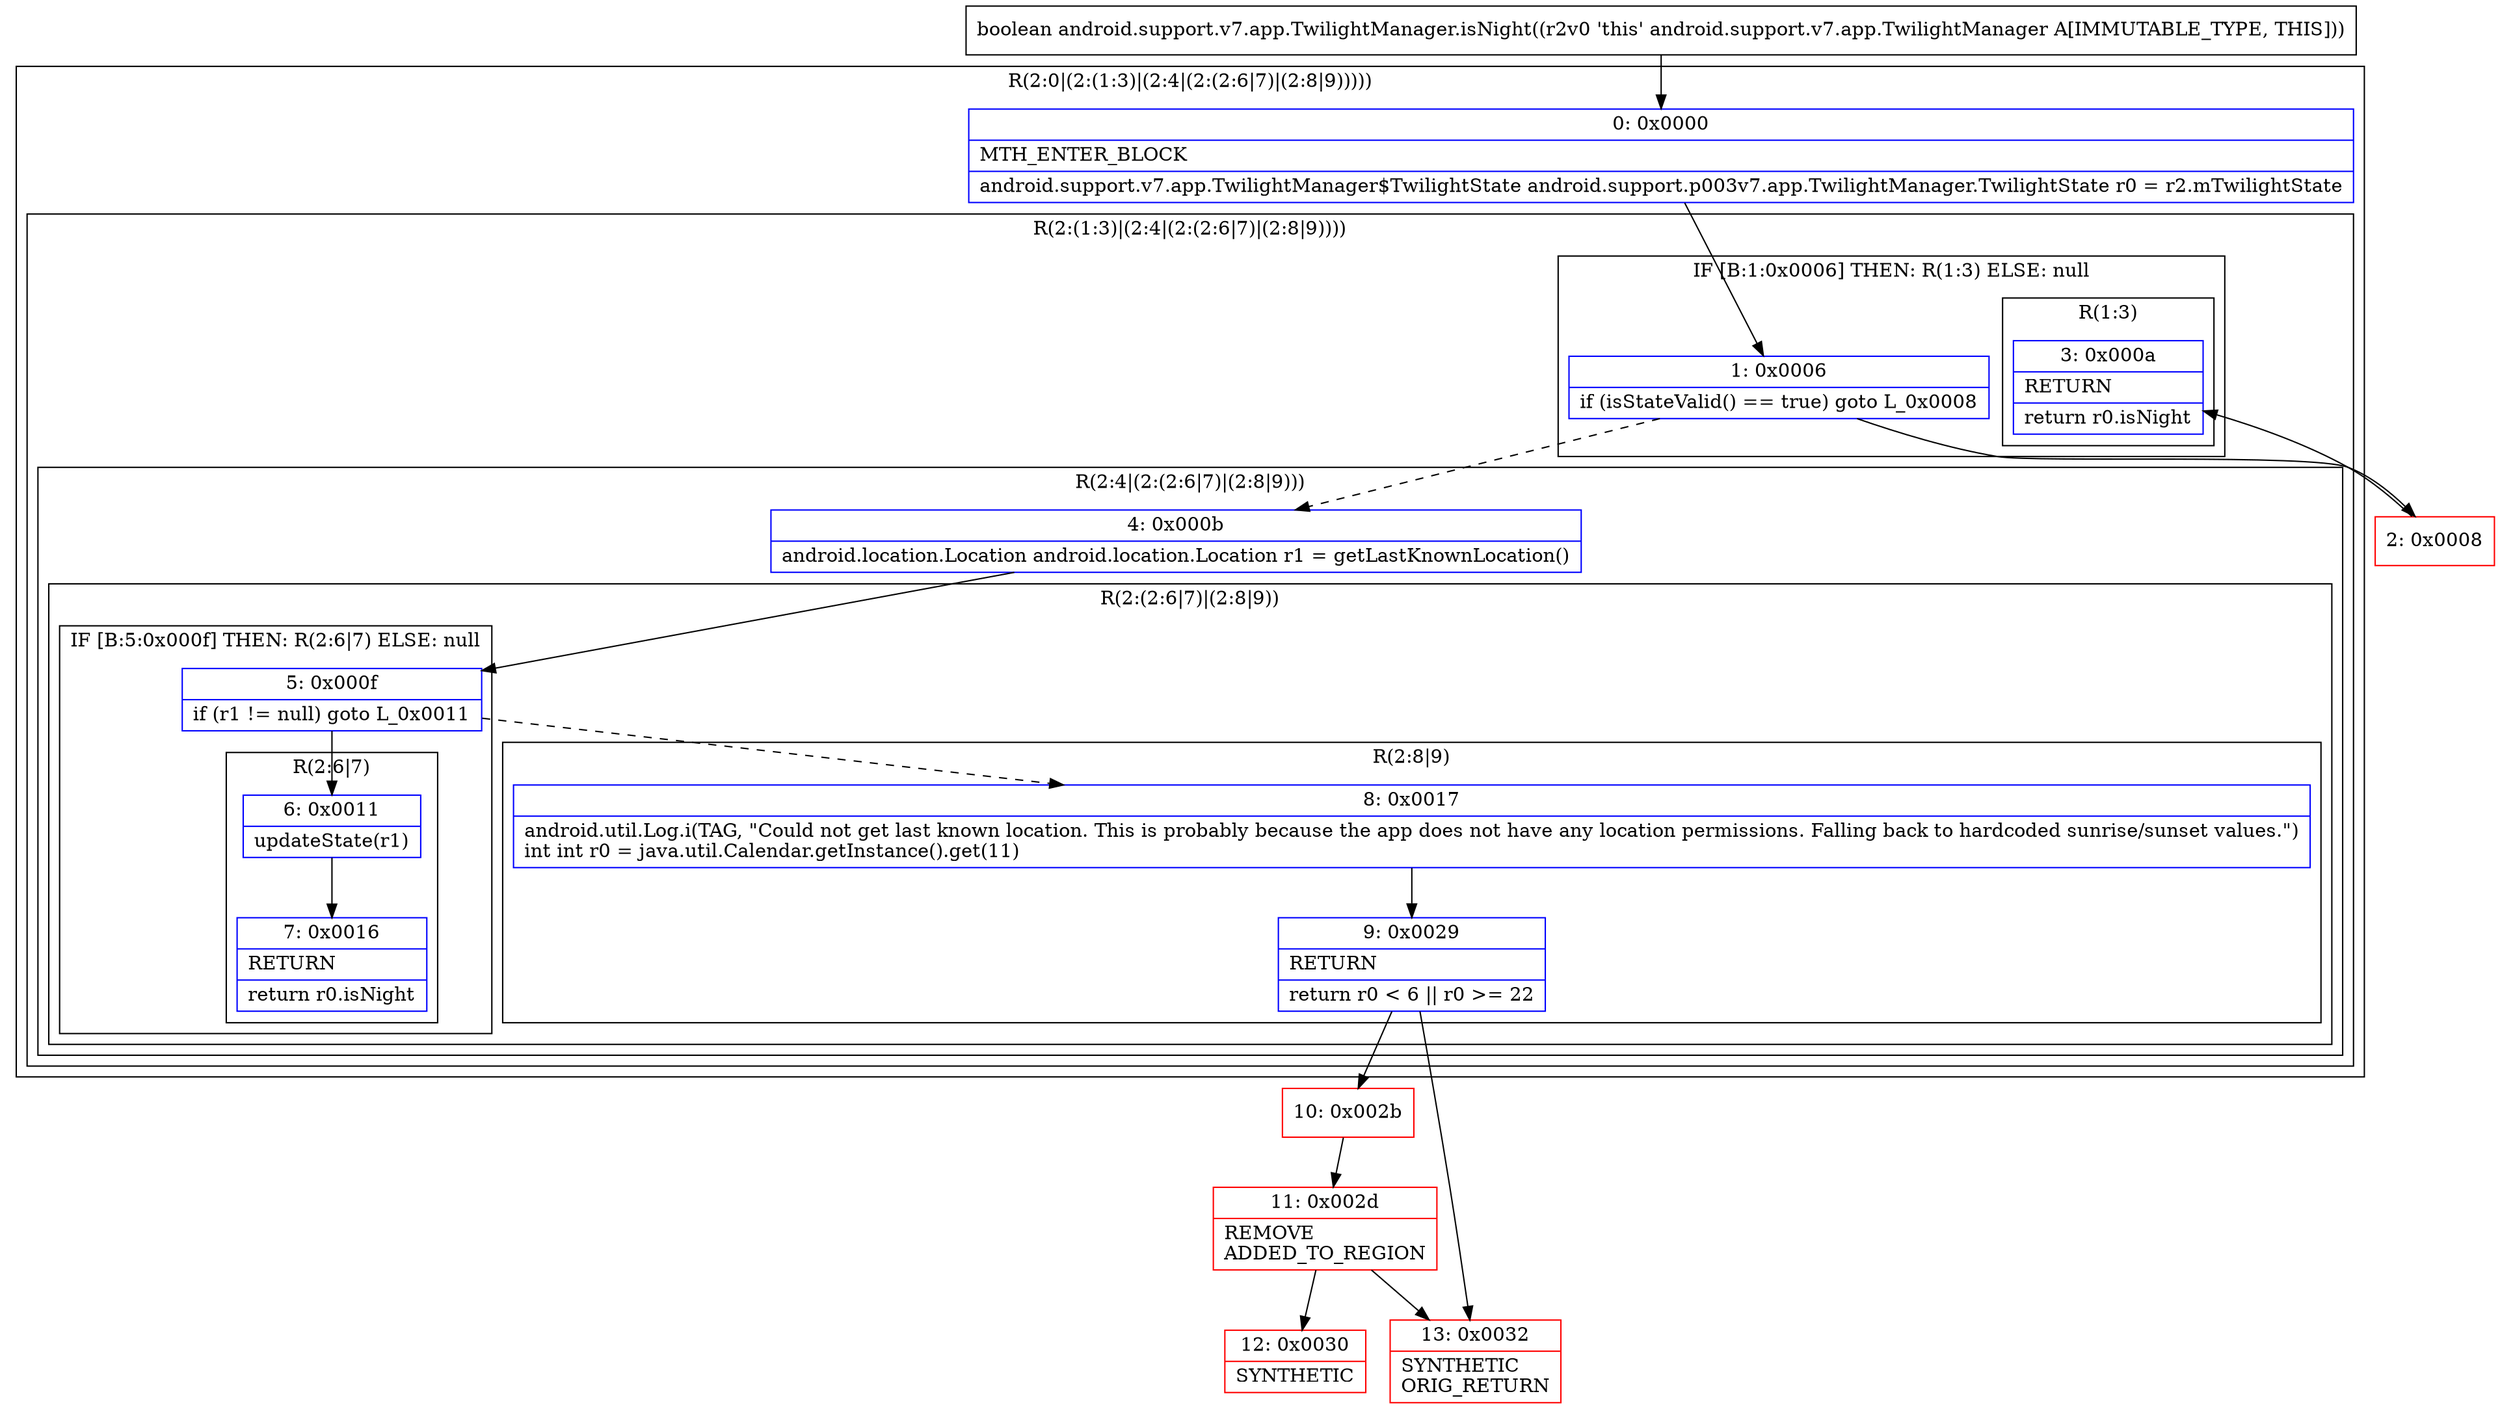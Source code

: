 digraph "CFG forandroid.support.v7.app.TwilightManager.isNight()Z" {
subgraph cluster_Region_1138105429 {
label = "R(2:0|(2:(1:3)|(2:4|(2:(2:6|7)|(2:8|9)))))";
node [shape=record,color=blue];
Node_0 [shape=record,label="{0\:\ 0x0000|MTH_ENTER_BLOCK\l|android.support.v7.app.TwilightManager$TwilightState android.support.p003v7.app.TwilightManager.TwilightState r0 = r2.mTwilightState\l}"];
subgraph cluster_Region_703427942 {
label = "R(2:(1:3)|(2:4|(2:(2:6|7)|(2:8|9))))";
node [shape=record,color=blue];
subgraph cluster_IfRegion_1310567790 {
label = "IF [B:1:0x0006] THEN: R(1:3) ELSE: null";
node [shape=record,color=blue];
Node_1 [shape=record,label="{1\:\ 0x0006|if (isStateValid() == true) goto L_0x0008\l}"];
subgraph cluster_Region_1652943000 {
label = "R(1:3)";
node [shape=record,color=blue];
Node_3 [shape=record,label="{3\:\ 0x000a|RETURN\l|return r0.isNight\l}"];
}
}
subgraph cluster_Region_1093551784 {
label = "R(2:4|(2:(2:6|7)|(2:8|9)))";
node [shape=record,color=blue];
Node_4 [shape=record,label="{4\:\ 0x000b|android.location.Location android.location.Location r1 = getLastKnownLocation()\l}"];
subgraph cluster_Region_162851676 {
label = "R(2:(2:6|7)|(2:8|9))";
node [shape=record,color=blue];
subgraph cluster_IfRegion_845799020 {
label = "IF [B:5:0x000f] THEN: R(2:6|7) ELSE: null";
node [shape=record,color=blue];
Node_5 [shape=record,label="{5\:\ 0x000f|if (r1 != null) goto L_0x0011\l}"];
subgraph cluster_Region_842711239 {
label = "R(2:6|7)";
node [shape=record,color=blue];
Node_6 [shape=record,label="{6\:\ 0x0011|updateState(r1)\l}"];
Node_7 [shape=record,label="{7\:\ 0x0016|RETURN\l|return r0.isNight\l}"];
}
}
subgraph cluster_Region_2137334161 {
label = "R(2:8|9)";
node [shape=record,color=blue];
Node_8 [shape=record,label="{8\:\ 0x0017|android.util.Log.i(TAG, \"Could not get last known location. This is probably because the app does not have any location permissions. Falling back to hardcoded sunrise\/sunset values.\")\lint int r0 = java.util.Calendar.getInstance().get(11)\l}"];
Node_9 [shape=record,label="{9\:\ 0x0029|RETURN\l|return r0 \< 6 \|\| r0 \>= 22\l}"];
}
}
}
}
}
Node_2 [shape=record,color=red,label="{2\:\ 0x0008}"];
Node_10 [shape=record,color=red,label="{10\:\ 0x002b}"];
Node_11 [shape=record,color=red,label="{11\:\ 0x002d|REMOVE\lADDED_TO_REGION\l}"];
Node_12 [shape=record,color=red,label="{12\:\ 0x0030|SYNTHETIC\l}"];
Node_13 [shape=record,color=red,label="{13\:\ 0x0032|SYNTHETIC\lORIG_RETURN\l}"];
MethodNode[shape=record,label="{boolean android.support.v7.app.TwilightManager.isNight((r2v0 'this' android.support.v7.app.TwilightManager A[IMMUTABLE_TYPE, THIS])) }"];
MethodNode -> Node_0;
Node_0 -> Node_1;
Node_1 -> Node_2;
Node_1 -> Node_4[style=dashed];
Node_4 -> Node_5;
Node_5 -> Node_6;
Node_5 -> Node_8[style=dashed];
Node_6 -> Node_7;
Node_8 -> Node_9;
Node_9 -> Node_10;
Node_9 -> Node_13;
Node_2 -> Node_3;
Node_10 -> Node_11;
Node_11 -> Node_12;
Node_11 -> Node_13;
}

